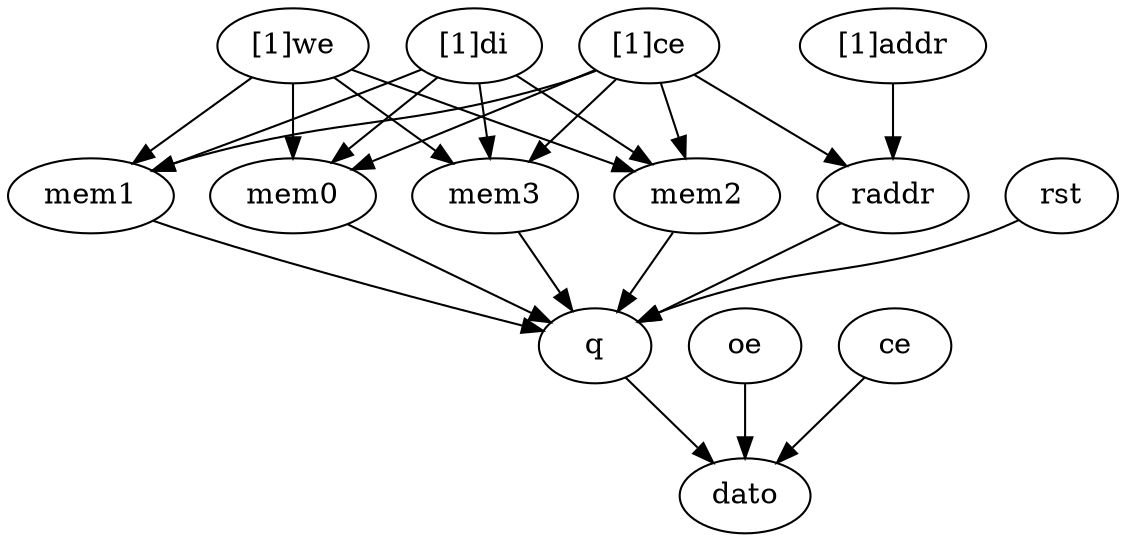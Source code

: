 strict digraph "" {
	"[1]we"	 [complexity=16,
		importance=0.517570111146,
		rank=0.0323481319466];
	mem1	 [complexity=14,
		importance=0.47198622437,
		rank=0.0337133017407];
	"[1]we" -> mem1;
	mem0	 [complexity=14,
		importance=0.47198622437,
		rank=0.0337133017407];
	"[1]we" -> mem0;
	mem3	 [complexity=14,
		importance=0.47198622437,
		rank=0.0337133017407];
	"[1]we" -> mem3;
	mem2	 [complexity=14,
		importance=0.47198622437,
		rank=0.0337133017407];
	"[1]we" -> mem2;
	raddr	 [complexity=14,
		importance=0.483382262455,
		rank=0.0345273044611];
	q	 [complexity=4,
		importance=0.411207620147,
		rank=0.102801905037];
	raddr -> q;
	oe	 [complexity=4,
		importance=0.230769471993,
		rank=0.0576923679983];
	dato	 [complexity=0,
		importance=0.185185585217,
		rank=0.0];
	oe -> dato;
	"[1]addr"	 [complexity=16,
		importance=0.528966149231,
		rank=0.0330603843269];
	"[1]addr" -> raddr;
	ce	 [complexity=4,
		importance=0.230769471993,
		rank=0.0576923679983];
	ce -> dato;
	q -> dato;
	mem1 -> q;
	mem0 -> q;
	mem3 -> q;
	mem2 -> q;
	rst	 [complexity=14,
		importance=0.456791506923,
		rank=0.0326279647802];
	rst -> q;
	"[1]ce"	 [complexity=16,
		importance=0.517570111146,
		rank=0.0323481319466];
	"[1]ce" -> raddr;
	"[1]ce" -> mem1;
	"[1]ce" -> mem0;
	"[1]ce" -> mem3;
	"[1]ce" -> mem2;
	"[1]di"	 [complexity=17,
		importance=0.517570111146,
		rank=0.0304453006556];
	"[1]di" -> mem1;
	"[1]di" -> mem0;
	"[1]di" -> mem3;
	"[1]di" -> mem2;
}

